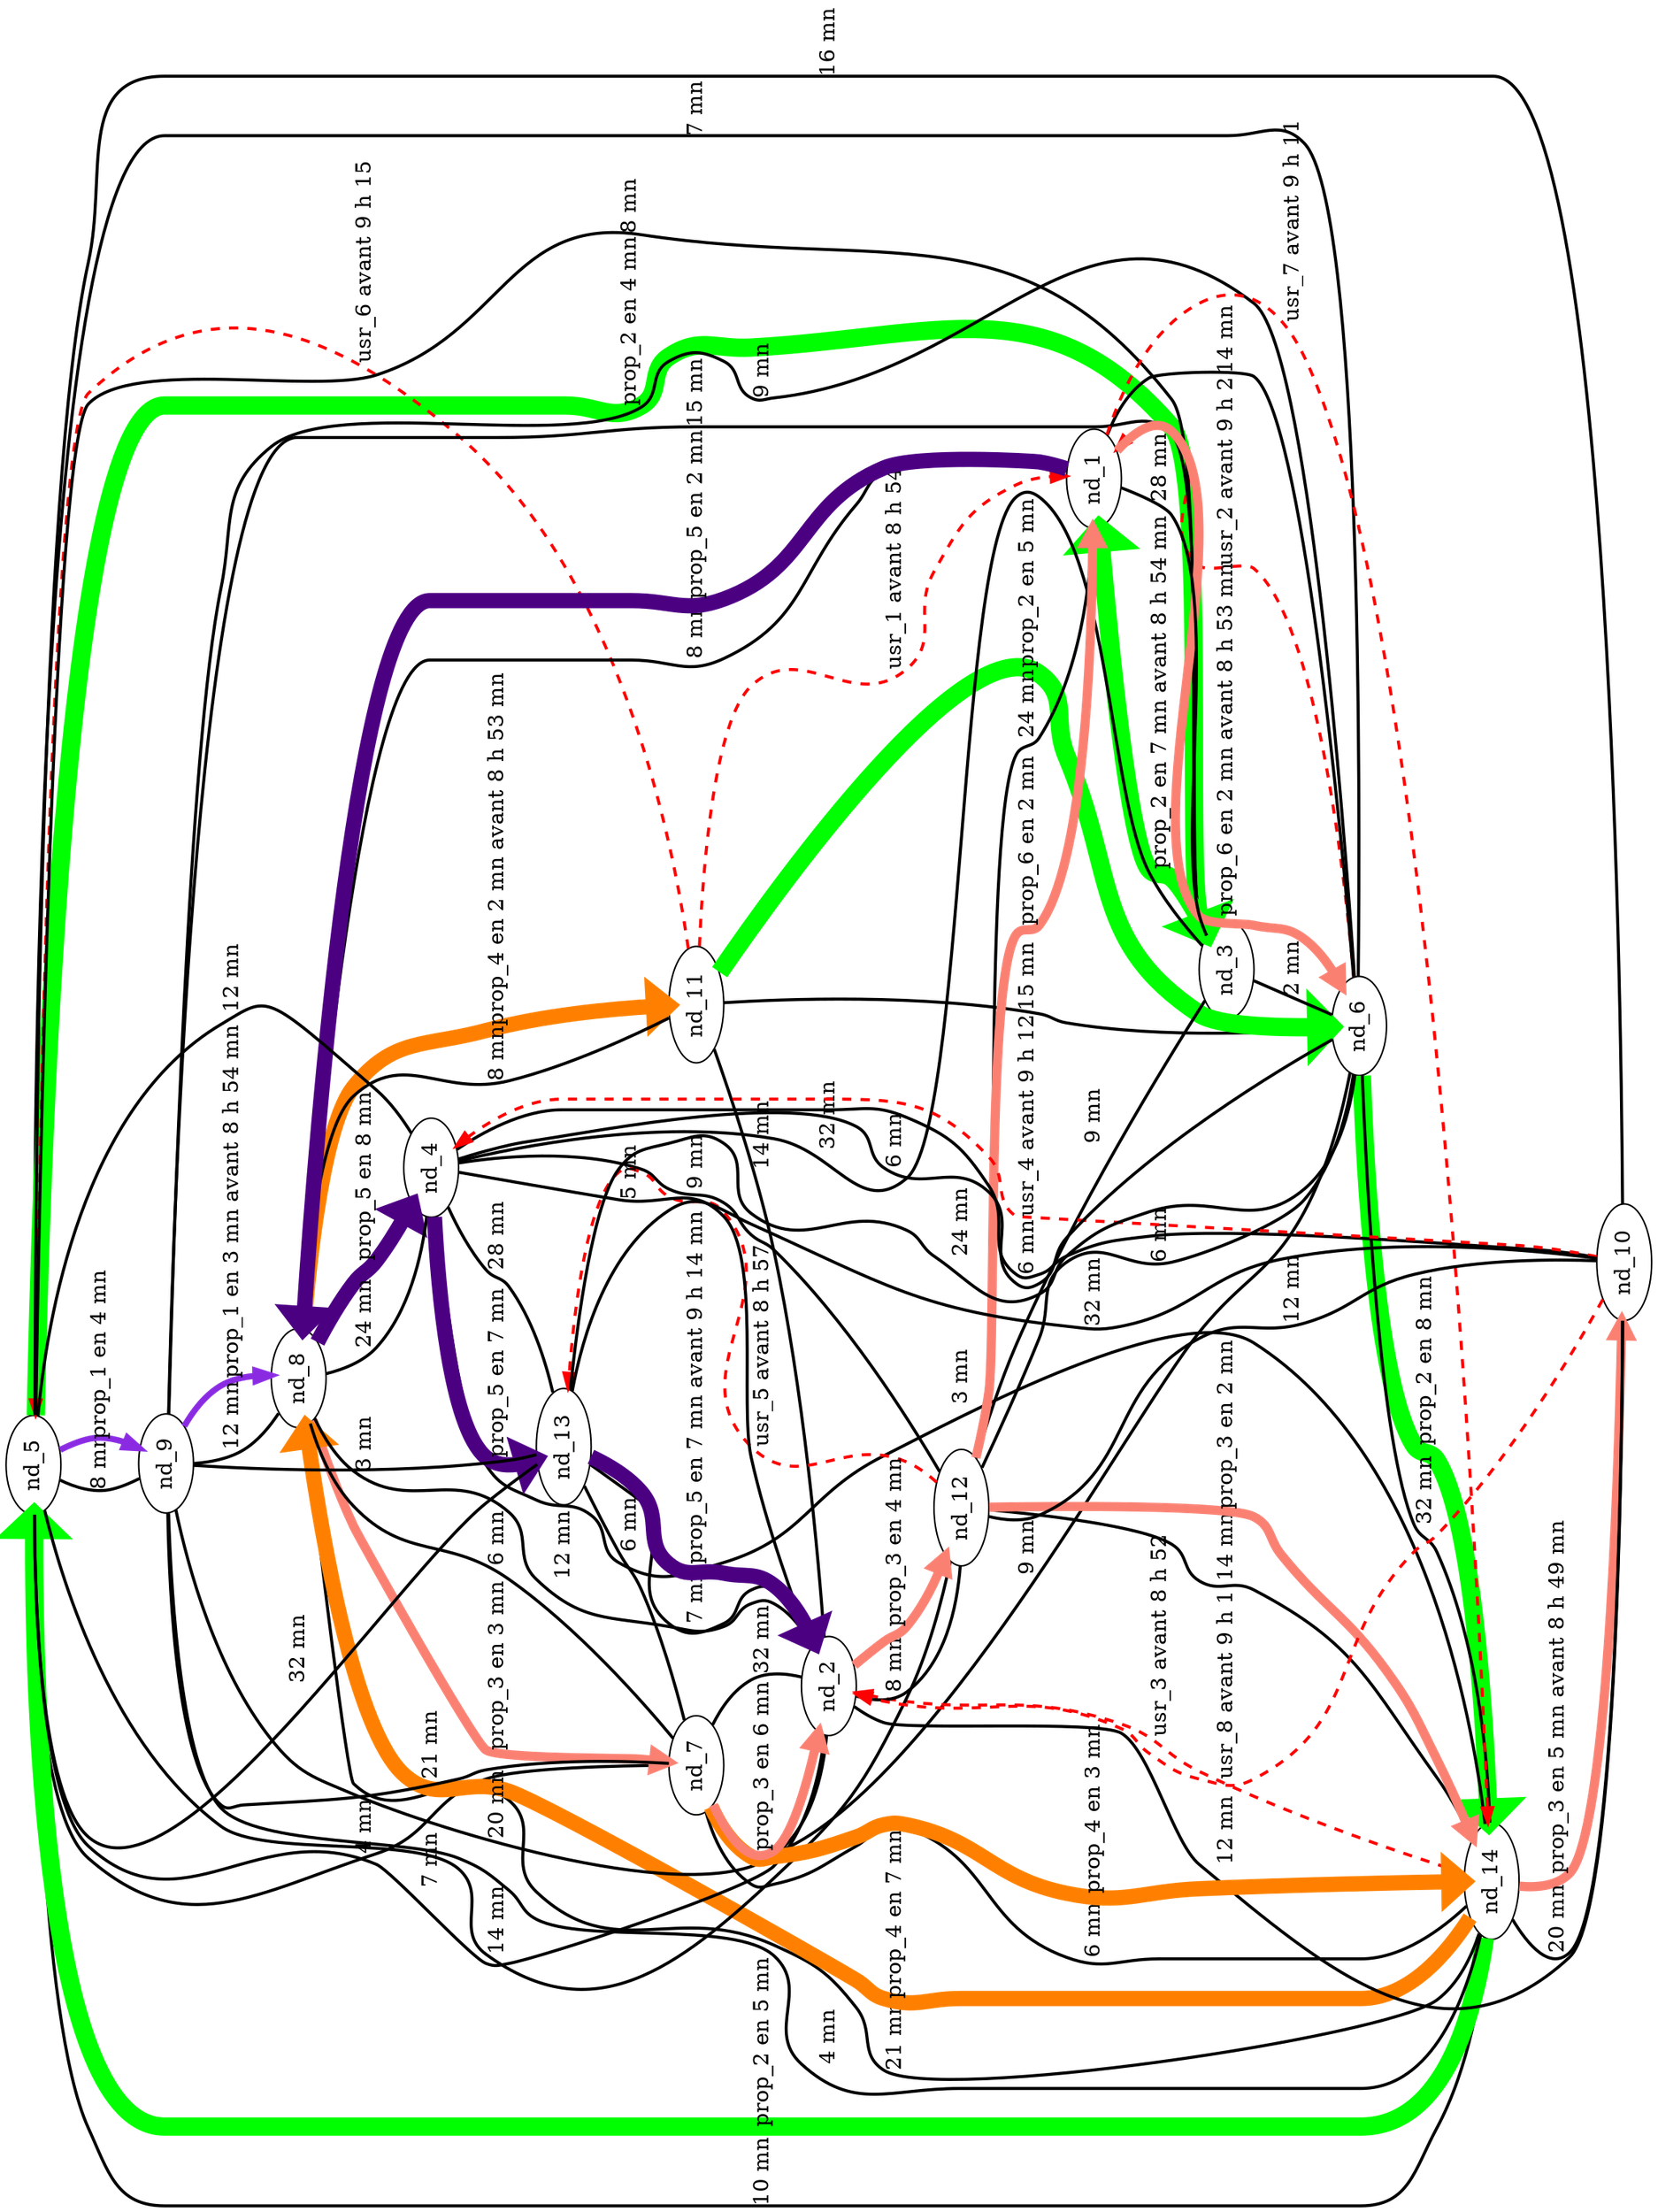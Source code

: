 graph
{
layout=dot;
margin=0;
rotate=90;
bgcolor=invis;
overlap=scale;
nodesep=0;
splines=true;
node [shape=ellipse];
edge [color=black, penwidth=2];
nd_5 -- nd_9 [label="8 mn", len=8];
nd_8 -- nd_9 [label="12 mn", len=12];
nd_11 -- nd_6 [label="15 mn", len=15];
nd_14 -- nd_6 [label="32 mn", len=32];
nd_14 -- nd_5 [label="10 mn", len=10];
nd_3 -- nd_5 [label="8 mn", len=8];
nd_1 -- nd_3 [label="28 mn", len=28];
nd_12 -- nd_2 [label="8 mn", len=8];
nd_10 -- nd_14 [label="20 mn", len=20];
nd_14 -- nd_7 [label="6 mn", len=6];
nd_14 -- nd_8 [label="21 mn", len=21];
nd_11 -- nd_8 [label="8 mn", len=8];
nd_1 -- nd_8 [label="8 mn", len=8];
nd_4 -- nd_8 [label="24 mn", len=24];
nd_13 -- nd_4 [label="28 mn", len=28];
nd_2 -- nd_9 [label="20 mn", len=20];
nd_6 -- nd_9 [label="9 mn", len=9];
nd_10 -- nd_13 [label="32 mn", len=32];
nd_12 -- nd_4 [label="9 mn", len=9];
nd_13 -- nd_6 [label="24 mn", len=24];
nd_12 -- nd_6 [label="6 mn", len=6];
nd_5 -- nd_6 [label="7 mn", len=7];
nd_12 -- nd_14 [label="14 mn", len=14];
nd_13 -- nd_2 [label="7 mn", len=7];
nd_2 -- nd_8 [label="12 mn", len=12];
nd_7 -- nd_8 [label="6 mn", len=6];
nd_13 -- nd_7 [label="6 mn", len=6];
nd_13 -- nd_5 [label="32 mn", len=32];
nd_10 -- nd_2 [label="12 mn", len=12];
nd_10 -- nd_5 [label="16 mn", len=16];
nd_10 -- nd_4 [label="6 mn", len=6];
nd_14 -- nd_9 [label="4 mn", len=4];
nd_12 -- nd_5 [label="14 mn", len=14];
nd_13 -- nd_9 [label="3 mn", len=3];
nd_4 -- nd_6 [label="6 mn", len=6];
nd_6 -- nd_7 [label="9 mn", len=9];
nd_11 -- nd_2 [label="14 mn", len=14];
nd_5 -- nd_7 [label="4 mn", len=4];
nd_12 -- nd_3 [label="9 mn", len=9];
nd_3 -- nd_9 [label="15 mn", len=15];
nd_7 -- nd_9 [label="21 mn", len=21];
nd_2 -- nd_7 [label="32 mn", len=32];
nd_2 -- nd_4 [label="5 mn", len=5];
nd_14 -- nd_4 [label="3 mn", len=3];
nd_1 -- nd_12 [label="24 mn", len=24];
nd_1 -- nd_6 [label="14 mn", len=14];
nd_3 -- nd_6 [label="2 mn", len=2];
nd_3 -- nd_4 [label="32 mn", len=32];
nd_4 -- nd_5 [label="12 mn", len=12];
nd_10 -- nd_12 [label="12 mn", len=12];
nd_2 -- nd_5 [label="7 mn", len=7];
edge [color=blueviolet, penwidth=4];
nd_5 -- nd_9 [label="prop_1 en 4 mn", len=4 dir=forward, arrowhead=normal];
nd_9 -- nd_8 [label="prop_1 en 3 mn avant 8 h 54 mn", len=3, dir=forward, arrowhead=normal];
edge [color=green, penwidth=12];
nd_11 -- nd_6 [label="prop_2 en 5 mn", len=5 dir=forward, arrowhead=normal];
nd_6 -- nd_14 [label="prop_2 en 8 mn", len=8 dir=forward, arrowhead=normal];
nd_14 -- nd_5 [label="prop_2 en 5 mn", len=5 dir=forward, arrowhead=normal];
nd_5 -- nd_3 [label="prop_2 en 4 mn", len=4 dir=forward, arrowhead=normal];
nd_3 -- nd_1 [label="prop_2 en 7 mn avant 8 h 54 mn", len=7, dir=forward, arrowhead=normal];
edge [color=salmon, penwidth=6];
nd_8 -- nd_7 [label="prop_3 en 3 mn", len=3 dir=forward, arrowhead=normal];
nd_7 -- nd_2 [label="prop_3 en 6 mn", len=6 dir=forward, arrowhead=normal];
nd_2 -- nd_12 [label="prop_3 en 4 mn", len=4 dir=forward, arrowhead=normal];
nd_12 -- nd_14 [label="prop_3 en 2 mn", len=2 dir=forward, arrowhead=normal];
nd_14 -- nd_10 [label="prop_3 en 5 mn avant 8 h 49 mn", len=5, dir=forward, arrowhead=normal];
edge [color=darkorange1, penwidth=10];
nd_7 -- nd_14 [label="prop_4 en 3 mn", len=3 dir=forward, arrowhead=normal];
nd_14 -- nd_8 [label="prop_4 en 7 mn", len=7 dir=forward, arrowhead=normal];
nd_8 -- nd_11 [label="prop_4 en 2 mn avant 8 h 53 mn", len=2, dir=forward, arrowhead=normal];
edge [color=indigo, penwidth=10];
nd_1 -- nd_8 [label="prop_5 en 2 mn", len=2 dir=forward, arrowhead=normal];
nd_8 -- nd_4 [label="prop_5 en 8 mn", len=8 dir=forward, arrowhead=normal];
nd_4 -- nd_13 [label="prop_5 en 7 mn", len=7 dir=forward, arrowhead=normal];
nd_13 -- nd_2 [label="prop_5 en 7 mn avant 9 h 14 mn", len=7, dir=forward, arrowhead=normal];
edge [color=salmon, penwidth=6];
nd_12 -- nd_1 [label="prop_6 en 2 mn", len=2 dir=forward, arrowhead=normal];
nd_1 -- nd_6 [label="prop_6 en 2 mn avant 8 h 53 mn", len=2, dir=forward, arrowhead=normal];
edge [color=red, style=dashed, penwidth=2];
nd_11 -- nd_1 [label="usr_1 avant 8 h 54", dir=forward, arrowhead=normal];
nd_6 -- nd_1 [label="usr_2 avant 9 h 2", dir=forward, arrowhead=normal];
nd_14 -- nd_2 [label="usr_3 avant 8 h 52", dir=forward, arrowhead=normal];
nd_10 -- nd_4 [label="usr_4 avant 9 h 12", dir=forward, arrowhead=normal];
nd_12 -- nd_13 [label="usr_5 avant 8 h 57", dir=forward, arrowhead=normal];
nd_11 -- nd_5 [label="usr_6 avant 9 h 15", dir=forward, arrowhead=normal];
nd_1 -- nd_14 [label="usr_7 avant 9 h 11", dir=forward, arrowhead=normal];
nd_10 -- nd_2 [label="usr_8 avant 9 h 1", dir=forward, arrowhead=normal];
}
